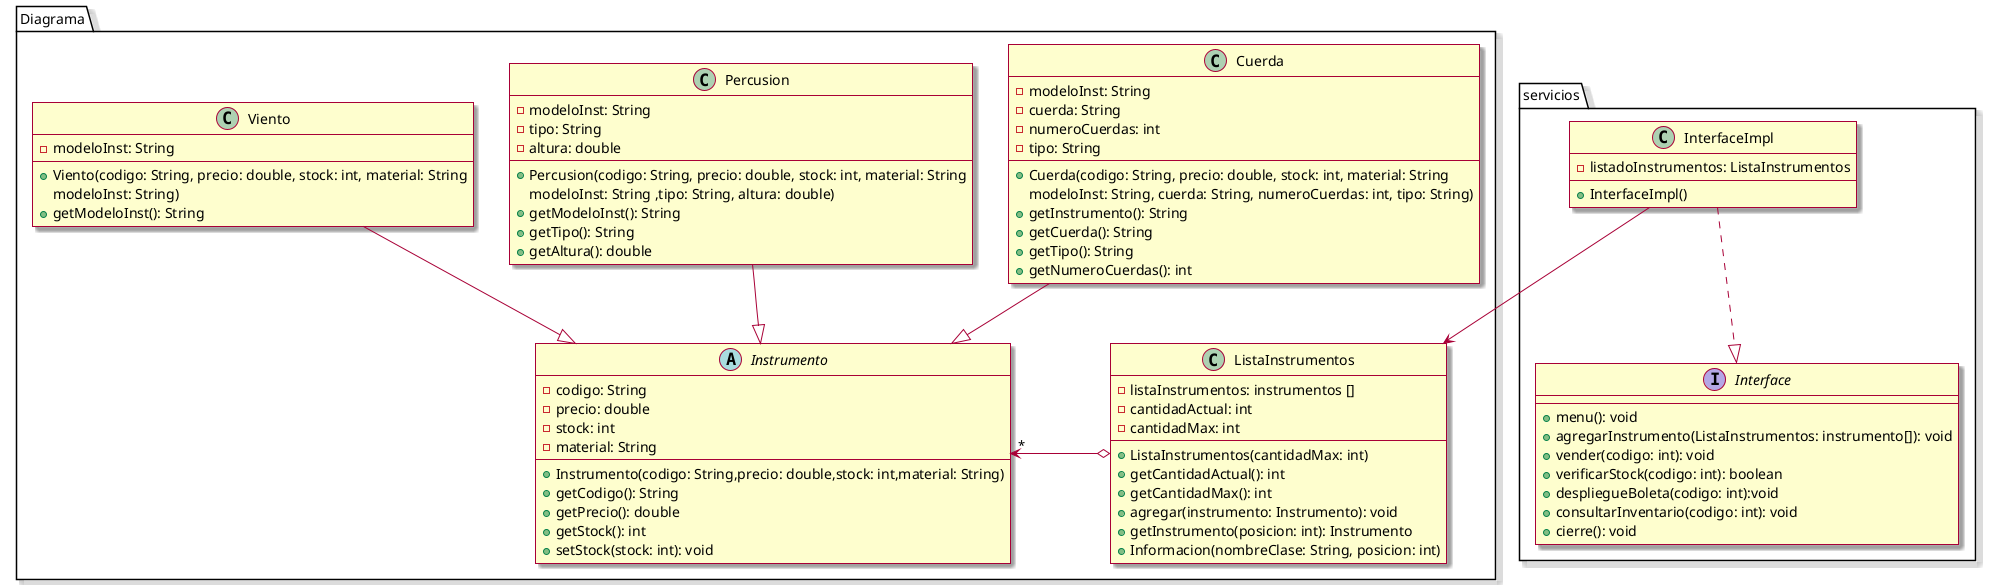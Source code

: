 @startuml
skin rose

package Diagrama {
    abstract class Instrumento {
        -codigo: String
        -precio: double
        -stock: int
        -material: String
        +Instrumento(codigo: String,precio: double,stock: int,material: String)
        +getCodigo(): String
        +getPrecio(): double
        +getStock(): int
        +setStock(stock: int): void
    }

    class Cuerda {
        -modeloInst: String
        -cuerda: String
        -numeroCuerdas: int
        -tipo: String
        +Cuerda(codigo: String, precio: double, stock: int, material: String
        modeloInst: String, cuerda: String, numeroCuerdas: int, tipo: String)
        +getInstrumento(): String
        +getCuerda(): String
        +getTipo(): String
        +getNumeroCuerdas(): int

    }
    Cuerda--|>Instrumento

    class Percusion {
        -modeloInst: String
        -tipo: String
        -altura: double
        +Percusion(codigo: String, precio: double, stock: int, material: String
        modeloInst: String ,tipo: String, altura: double)
        +getModeloInst(): String
        +getTipo(): String
        +getAltura(): double
    }
    Percusion--|>Instrumento

    class Viento {
        -modeloInst: String
        +Viento(codigo: String, precio: double, stock: int, material: String
        modeloInst: String)
        +getModeloInst(): String
    }
    Viento--|>Instrumento

    class ListaInstrumentos {
        -listaInstrumentos: instrumentos []
        -cantidadActual: int
        -cantidadMax: int
        +ListaInstrumentos(cantidadMax: int)
        +getCantidadActual(): int
        +getCantidadMax(): int
        +agregar(instrumento: Instrumento): void
        +getInstrumento(posicion: int): Instrumento
        +Informacion(nombreClase: String, posicion: int)
    }
    ListaInstrumentos o->"*" Instrumento
}

package servicios {

    interface Interface{
    +menu(): void
    +agregarInstrumento(ListaInstrumentos: instrumento[]): void
    +vender(codigo: int): void
    +verificarStock(codigo: int): boolean
    +despliegueBoleta(codigo: int):void
    +consultarInventario(codigo: int): void
    +cierre(): void
    }

    class InterfaceImpl{
        -listadoInstrumentos: ListaInstrumentos
        +InterfaceImpl()
    }
    InterfaceImpl..|> Interface
    InterfaceImpl --> ListaInstrumentos
}

@enduml